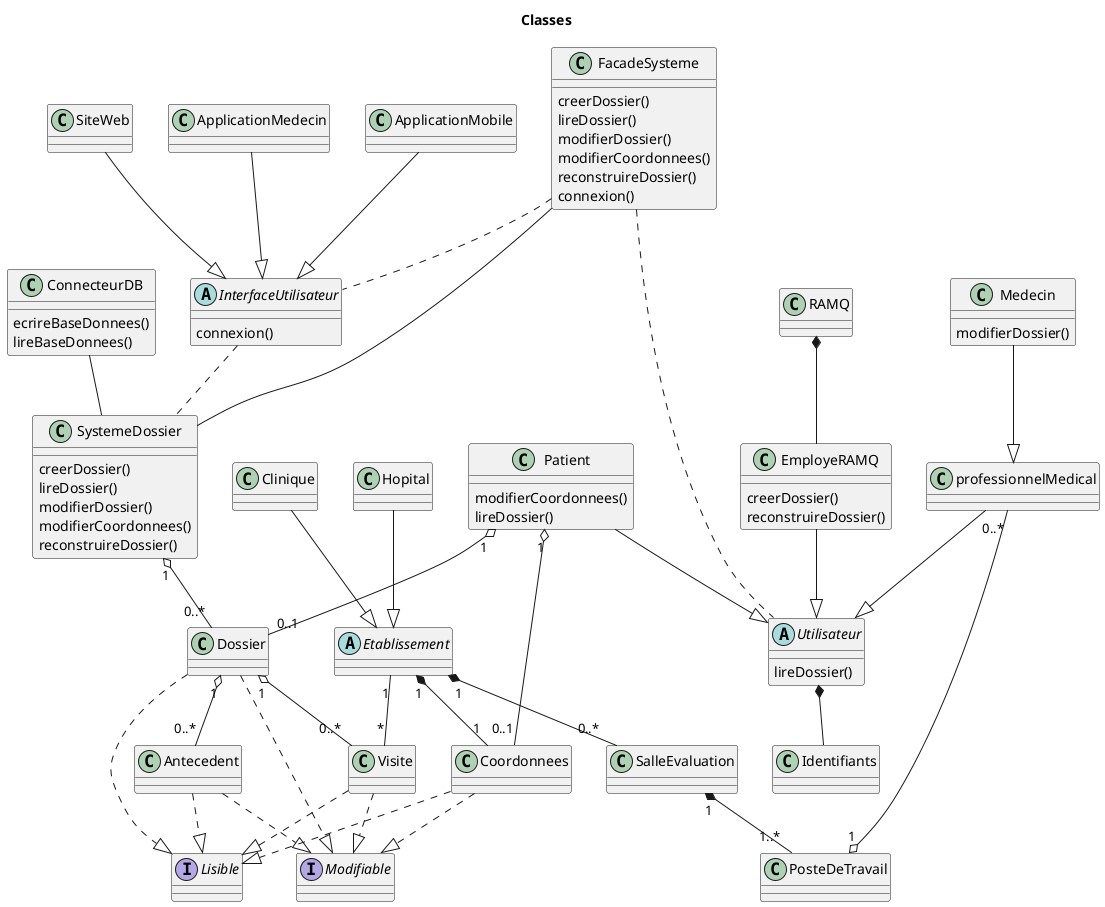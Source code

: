 @startuml Classes

title Classes

class FacadeSysteme{
    creerDossier()
    lireDossier()
    modifierDossier()
    modifierCoordonnees()
    reconstruireDossier()
    connexion()

}


class SystemeDossier{
    creerDossier()
    lireDossier()
    modifierDossier()
    modifierCoordonnees()
    reconstruireDossier()


}

class ConnecteurDB{
    ecrireBaseDonnees()
    lireBaseDonnees()
}

ConnecteurDB -- SystemeDossier


class SiteWeb{

}


Utilisateur *-- Identifiants



class ApplicationMedecin{

}

class ApplicationMobile{

}

abstract InterfaceUtilisateur{
    connexion()
}

ApplicationMedecin --|> InterfaceUtilisateur
ApplicationMobile --|> InterfaceUtilisateur
SiteWeb --|> InterfaceUtilisateur

InterfaceUtilisateur .. SystemeDossier
FacadeSysteme .. InterfaceUtilisateur
FacadeSysteme -- SystemeDossier
FacadeSysteme .. Utilisateur

class Dossier{
}

interface Lisible{}
interface Modifiable{}

Dossier ..|> Lisible
Dossier ..|> Modifiable

class Antecedent{
   
}

Antecedent ..|> Lisible
Antecedent ..|> Modifiable

class Visite{
    
}

Visite ..|> Lisible
Visite ..|> Modifiable

class Medecin{
    modifierDossier()

}

class Coordonnees{
    
}

Coordonnees ..|> Lisible
Coordonnees ..|> Modifiable

class professionnelMedical{
    
}

class Patient{
    modifierCoordonnees()
    lireDossier()
}

class RAMQ{}

RAMQ *-- EmployeRAMQ

class EmployeRAMQ{
    creerDossier()
    reconstruireDossier()
}

class SalleEvaluation{}
class PosteDeTravail{}


abstract Utilisateur{
    lireDossier()
}

class Hopital{}
class Clinique{}

abstract Etablissement{
}

Patient --|> Utilisateur
professionnelMedical --|> Utilisateur



Hopital --|> Etablissement
Clinique --|> Etablissement
EmployeRAMQ --|> Utilisateur
Etablissement "1" *-- "1" Coordonnees
Etablissement "1" *-- "0..*" SalleEvaluation
SalleEvaluation "1" *-- "1..*" PosteDeTravail
Patient "1" o-- "0..1" Coordonnees
Medecin --|> professionnelMedical
professionnelMedical "0..*" --o "1" PosteDeTravail
SystemeDossier "1" o-- "0..*" Dossier

Patient "1" o-- "0..1" Dossier

Dossier "1" o-- "0..*" Antecedent

Dossier "1" o-- "0..*" Visite

Etablissement "1" -- "*" Visite

@enduml


